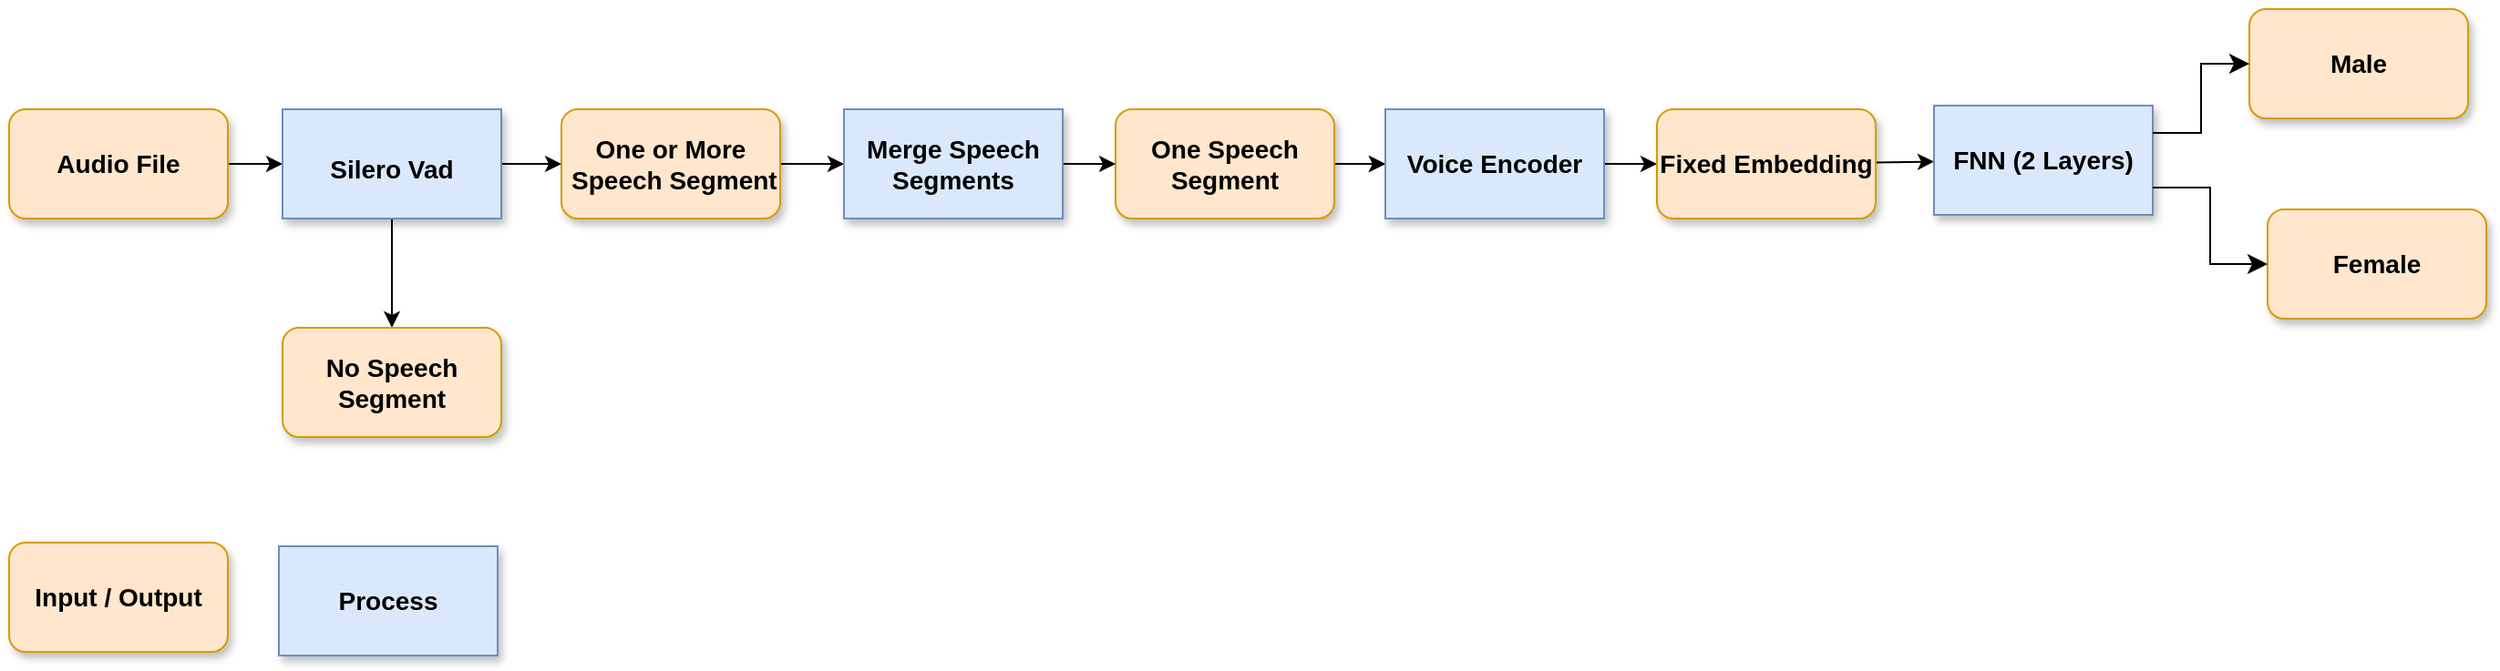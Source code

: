 <mxfile>
    <diagram id="p_wV35-V1tMTbjNnHcA-" name="Page-1">
        <mxGraphModel dx="1838" dy="822" grid="0" gridSize="10" guides="1" tooltips="1" connect="1" arrows="1" fold="1" page="0" pageScale="1" pageWidth="1200" pageHeight="1920" background="#ffffff" math="0" shadow="0">
            <root>
                <mxCell id="0"/>
                <mxCell id="1" parent="0"/>
                <mxCell id="12" value="" style="edgeStyle=none;html=1;" parent="1" source="3" target="7" edge="1">
                    <mxGeometry relative="1" as="geometry"/>
                </mxCell>
                <mxCell id="3" value="&lt;b&gt;&lt;font style=&quot;font-size: 14px;&quot;&gt;Audio File&lt;/font&gt;&lt;/b&gt;" style="rounded=1;whiteSpace=wrap;html=1;fillColor=#ffe6cc;strokeColor=#d79b00;gradientColor=none;glass=0;shadow=1;" parent="1" vertex="1">
                    <mxGeometry x="20" y="450" width="120" height="60" as="geometry"/>
                </mxCell>
                <mxCell id="37" value="" style="edgeStyle=none;html=1;" parent="1" source="4" target="34" edge="1">
                    <mxGeometry relative="1" as="geometry"/>
                </mxCell>
                <mxCell id="4" value="&lt;font style=&quot;font-size: 14px;&quot;&gt;&lt;b style=&quot;&quot;&gt;One or More&lt;/b&gt;&lt;/font&gt;&lt;div&gt;&lt;font style=&quot;font-size: 14px;&quot;&gt;&lt;b style=&quot;&quot;&gt;&amp;nbsp;Speech Segment&lt;/b&gt;&lt;/font&gt;&lt;/div&gt;" style="rounded=1;whiteSpace=wrap;html=1;shadow=1;glass=0;strokeColor=#d79b00;align=center;verticalAlign=middle;fontFamily=Helvetica;fontSize=12;fontColor=default;fillColor=#ffe6cc;gradientColor=none;" parent="1" vertex="1">
                    <mxGeometry x="323" y="450" width="120" height="60" as="geometry"/>
                </mxCell>
                <mxCell id="9" value="" style="edgeStyle=none;html=1;" parent="1" source="7" target="8" edge="1">
                    <mxGeometry relative="1" as="geometry"/>
                </mxCell>
                <mxCell id="13" value="" style="edgeStyle=none;html=1;" parent="1" source="7" target="4" edge="1">
                    <mxGeometry relative="1" as="geometry"/>
                </mxCell>
                <mxCell id="7" value="&lt;h1&gt;&lt;b&gt;&lt;font style=&quot;font-size: 14px;&quot;&gt;Silero Vad&lt;/font&gt;&lt;/b&gt;&lt;/h1&gt;" style="rounded=0;whiteSpace=wrap;html=1;fillColor=#dae8fc;strokeColor=#6c8ebf;shadow=1;" parent="1" vertex="1">
                    <mxGeometry x="170" y="450" width="120" height="60" as="geometry"/>
                </mxCell>
                <mxCell id="8" value="&lt;font style=&quot;font-size: 14px;&quot;&gt;&lt;b&gt;No Speech Segment&lt;/b&gt;&lt;/font&gt;" style="rounded=1;whiteSpace=wrap;html=1;shadow=1;glass=0;strokeColor=#d79b00;align=center;verticalAlign=middle;fontFamily=Helvetica;fontSize=12;fontColor=default;fillColor=#ffe6cc;gradientColor=none;" parent="1" vertex="1">
                    <mxGeometry x="170" y="570" width="120" height="60" as="geometry"/>
                </mxCell>
                <mxCell id="22" value="" style="edgeStyle=none;html=1;" parent="1" source="15" target="20" edge="1">
                    <mxGeometry relative="1" as="geometry"/>
                </mxCell>
                <mxCell id="33" value="" style="edgeStyle=none;html=1;" parent="1" source="15" target="20" edge="1">
                    <mxGeometry relative="1" as="geometry"/>
                </mxCell>
                <mxCell id="15" value="&lt;b&gt;&lt;font style=&quot;font-size: 14px;&quot;&gt;One Speech Segment&lt;/font&gt;&lt;/b&gt;" style="rounded=1;whiteSpace=wrap;html=1;shadow=1;glass=0;strokeColor=#d79b00;align=center;verticalAlign=middle;fontFamily=Helvetica;fontSize=12;fontColor=default;fillColor=#ffe6cc;gradientColor=none;" parent="1" vertex="1">
                    <mxGeometry x="627" y="450" width="120" height="60" as="geometry"/>
                </mxCell>
                <mxCell id="24" value="" style="edgeStyle=none;html=1;" parent="1" source="20" target="23" edge="1">
                    <mxGeometry relative="1" as="geometry"/>
                </mxCell>
                <mxCell id="20" value="&lt;font style=&quot;font-size: 14px;&quot;&gt;&lt;b&gt;Voice Encoder&lt;/b&gt;&lt;/font&gt;" style="rounded=0;whiteSpace=wrap;html=1;shadow=1;strokeColor=#6c8ebf;align=center;verticalAlign=middle;fontFamily=Helvetica;fontSize=12;fontColor=default;fillColor=#dae8fc;" parent="1" vertex="1">
                    <mxGeometry x="775" y="450" width="120" height="60" as="geometry"/>
                </mxCell>
                <mxCell id="26" value="" style="edgeStyle=none;html=1;" parent="1" source="23" target="25" edge="1">
                    <mxGeometry relative="1" as="geometry"/>
                </mxCell>
                <mxCell id="23" value="&lt;b&gt;&lt;font style=&quot;font-size: 14px;&quot;&gt;Fixed Embedding&lt;/font&gt;&lt;/b&gt;" style="rounded=1;whiteSpace=wrap;html=1;shadow=1;glass=0;strokeColor=#d79b00;align=center;verticalAlign=middle;fontFamily=Helvetica;fontSize=12;fontColor=default;fillColor=#ffe6cc;gradientColor=none;" parent="1" vertex="1">
                    <mxGeometry x="924" y="450" width="120" height="60" as="geometry"/>
                </mxCell>
                <mxCell id="25" value="&lt;font style=&quot;font-size: 14px;&quot;&gt;&lt;b&gt;FNN (2 Layers)&lt;/b&gt;&lt;/font&gt;" style="rounded=0;whiteSpace=wrap;html=1;shadow=1;strokeColor=#6c8ebf;align=center;verticalAlign=middle;fontFamily=Helvetica;fontSize=12;fontColor=default;fillColor=#dae8fc;" parent="1" vertex="1">
                    <mxGeometry x="1076" y="448" width="120" height="60" as="geometry"/>
                </mxCell>
                <mxCell id="28" value="&lt;font style=&quot;font-size: 14px;&quot;&gt;&lt;b&gt;Male&lt;/b&gt;&lt;/font&gt;" style="rounded=1;whiteSpace=wrap;html=1;shadow=1;glass=0;strokeColor=#d79b00;align=center;verticalAlign=middle;fontFamily=Helvetica;fontSize=12;fontColor=default;fillColor=#ffe6cc;gradientColor=none;" parent="1" vertex="1">
                    <mxGeometry x="1249" y="395" width="120" height="60" as="geometry"/>
                </mxCell>
                <mxCell id="29" value="&lt;font style=&quot;font-size: 14px;&quot;&gt;&lt;b&gt;Female&lt;/b&gt;&lt;/font&gt;" style="rounded=1;whiteSpace=wrap;html=1;shadow=1;glass=0;strokeColor=#d79b00;align=center;verticalAlign=middle;fontFamily=Helvetica;fontSize=12;fontColor=default;fillColor=#ffe6cc;gradientColor=none;" parent="1" vertex="1">
                    <mxGeometry x="1259" y="505" width="120" height="60" as="geometry"/>
                </mxCell>
                <mxCell id="30" value="" style="edgeStyle=elbowEdgeStyle;elbow=horizontal;endArrow=classic;html=1;curved=0;rounded=0;endSize=8;startSize=8;entryX=0;entryY=0.5;entryDx=0;entryDy=0;exitX=1;exitY=0.25;exitDx=0;exitDy=0;" parent="1" source="25" target="28" edge="1">
                    <mxGeometry width="50" height="50" relative="1" as="geometry">
                        <mxPoint x="1240" y="470" as="sourcePoint"/>
                        <mxPoint x="1290" y="420" as="targetPoint"/>
                    </mxGeometry>
                </mxCell>
                <mxCell id="32" value="" style="edgeStyle=elbowEdgeStyle;elbow=horizontal;endArrow=classic;html=1;curved=0;rounded=0;endSize=8;startSize=8;entryX=0;entryY=0.5;entryDx=0;entryDy=0;exitX=1;exitY=0.75;exitDx=0;exitDy=0;" parent="1" source="25" target="29" edge="1">
                    <mxGeometry width="50" height="50" relative="1" as="geometry">
                        <mxPoint x="1240" y="475" as="sourcePoint"/>
                        <mxPoint x="1310" y="430" as="targetPoint"/>
                    </mxGeometry>
                </mxCell>
                <mxCell id="38" value="" style="edgeStyle=none;html=1;" parent="1" source="34" target="15" edge="1">
                    <mxGeometry relative="1" as="geometry"/>
                </mxCell>
                <mxCell id="34" value="&lt;span style=&quot;color: rgb(0, 0, 0);&quot;&gt;&lt;b&gt;&lt;font style=&quot;font-size: 14px;&quot;&gt;Merge Speech Segments&lt;/font&gt;&lt;/b&gt;&lt;/span&gt;" style="rounded=0;whiteSpace=wrap;html=1;shadow=1;strokeColor=#6c8ebf;align=center;verticalAlign=middle;fontFamily=Helvetica;fontSize=12;fontColor=default;fillColor=#dae8fc;" parent="1" vertex="1">
                    <mxGeometry x="478" y="450" width="120" height="60" as="geometry"/>
                </mxCell>
                <mxCell id="39" value="&lt;b&gt;&lt;font style=&quot;font-size: 14px;&quot;&gt;Input / Output&lt;/font&gt;&lt;/b&gt;" style="rounded=1;whiteSpace=wrap;html=1;shadow=1;glass=0;strokeColor=#d79b00;align=center;verticalAlign=middle;fontFamily=Helvetica;fontSize=12;fontColor=default;fillColor=#ffe6cc;gradientColor=none;" parent="1" vertex="1">
                    <mxGeometry x="20" y="688" width="120" height="60" as="geometry"/>
                </mxCell>
                <mxCell id="40" value="&lt;b&gt;&lt;font style=&quot;font-size: 14px;&quot;&gt;Process&lt;/font&gt;&lt;/b&gt;" style="rounded=0;whiteSpace=wrap;html=1;shadow=1;strokeColor=#6c8ebf;align=center;verticalAlign=middle;fontFamily=Helvetica;fontSize=12;fontColor=default;fillColor=#dae8fc;" parent="1" vertex="1">
                    <mxGeometry x="168" y="690" width="120" height="60" as="geometry"/>
                </mxCell>
            </root>
        </mxGraphModel>
    </diagram>
</mxfile>